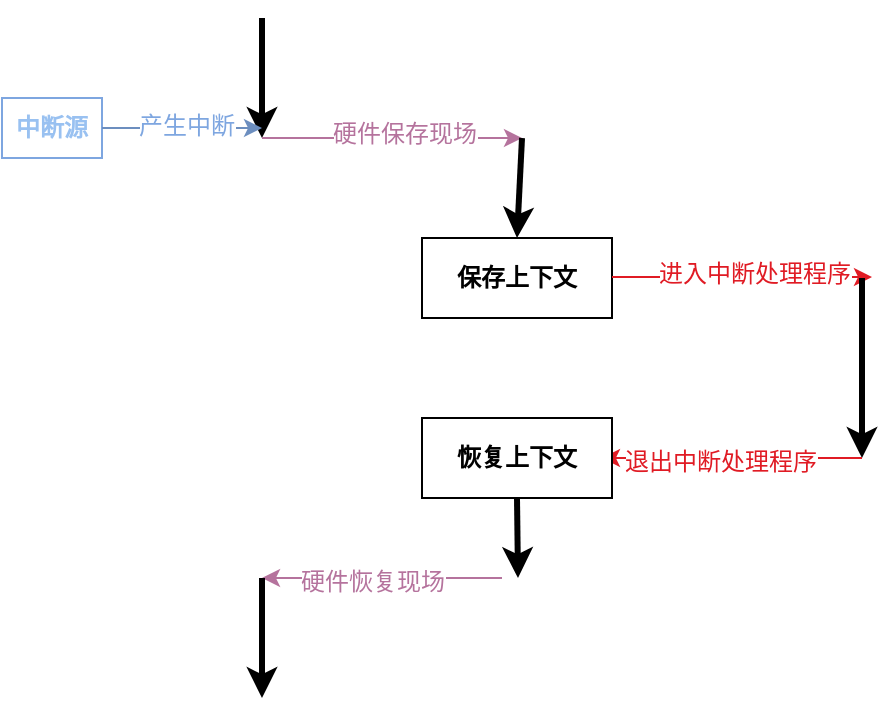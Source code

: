 <mxfile version="21.6.9" type="device">
  <diagram name="整体流程图" id="sg5VoO_3_a_DvW9luaFa">
    <mxGraphModel dx="901" dy="586" grid="1" gridSize="10" guides="1" tooltips="1" connect="1" arrows="1" fold="1" page="1" pageScale="1" pageWidth="850" pageHeight="1100" math="0" shadow="0">
      <root>
        <mxCell id="0" />
        <mxCell id="1" parent="0" />
        <mxCell id="76wR0q4ocS28bMr2vE_f-1" value="&lt;font color=&quot;#99c1f1&quot;&gt;&lt;b&gt;中断源&lt;/b&gt;&lt;/font&gt;" style="rounded=0;whiteSpace=wrap;html=1;strokeColor=#7EA6E0;" vertex="1" parent="1">
          <mxGeometry x="110" y="80" width="50" height="30" as="geometry" />
        </mxCell>
        <mxCell id="76wR0q4ocS28bMr2vE_f-4" value="" style="endArrow=classic;html=1;rounded=0;strokeWidth=3;" edge="1" parent="1">
          <mxGeometry width="50" height="50" relative="1" as="geometry">
            <mxPoint x="240" y="40" as="sourcePoint" />
            <mxPoint x="240" y="100" as="targetPoint" />
          </mxGeometry>
        </mxCell>
        <mxCell id="76wR0q4ocS28bMr2vE_f-5" value="" style="endArrow=classic;html=1;rounded=0;strokeWidth=1;exitX=1;exitY=0.5;exitDx=0;exitDy=0;fillColor=#dae8fc;strokeColor=#6c8ebf;" edge="1" parent="1" source="76wR0q4ocS28bMr2vE_f-1">
          <mxGeometry width="50" height="50" relative="1" as="geometry">
            <mxPoint x="250" y="50" as="sourcePoint" />
            <mxPoint x="240" y="95" as="targetPoint" />
            <Array as="points" />
          </mxGeometry>
        </mxCell>
        <mxCell id="76wR0q4ocS28bMr2vE_f-6" value="&lt;font color=&quot;#7ea6e0&quot; style=&quot;font-size: 12px;&quot;&gt;产生中断&lt;/font&gt;" style="edgeLabel;html=1;align=center;verticalAlign=middle;resizable=0;points=[];" vertex="1" connectable="0" parent="76wR0q4ocS28bMr2vE_f-5">
          <mxGeometry x="0.04" y="1" relative="1" as="geometry">
            <mxPoint as="offset" />
          </mxGeometry>
        </mxCell>
        <mxCell id="76wR0q4ocS28bMr2vE_f-8" value="" style="endArrow=classic;html=1;rounded=0;strokeWidth=1;strokeColor=#B5739D;" edge="1" parent="1">
          <mxGeometry width="50" height="50" relative="1" as="geometry">
            <mxPoint x="240" y="100" as="sourcePoint" />
            <mxPoint x="370" y="100" as="targetPoint" />
          </mxGeometry>
        </mxCell>
        <mxCell id="76wR0q4ocS28bMr2vE_f-9" value="&lt;font color=&quot;#b5739d&quot; style=&quot;font-size: 12px;&quot;&gt;硬件保存现场&lt;/font&gt;" style="edgeLabel;html=1;align=center;verticalAlign=middle;resizable=0;points=[];" vertex="1" connectable="0" parent="76wR0q4ocS28bMr2vE_f-8">
          <mxGeometry x="0.091" y="2" relative="1" as="geometry">
            <mxPoint as="offset" />
          </mxGeometry>
        </mxCell>
        <mxCell id="76wR0q4ocS28bMr2vE_f-10" value="" style="endArrow=classic;html=1;rounded=0;strokeWidth=3;entryX=0.5;entryY=0;entryDx=0;entryDy=0;" edge="1" parent="1" target="76wR0q4ocS28bMr2vE_f-13">
          <mxGeometry width="50" height="50" relative="1" as="geometry">
            <mxPoint x="370" y="100" as="sourcePoint" />
            <mxPoint x="370" y="160" as="targetPoint" />
          </mxGeometry>
        </mxCell>
        <mxCell id="76wR0q4ocS28bMr2vE_f-13" value="&lt;b&gt;保存上下文&lt;/b&gt;" style="rounded=0;whiteSpace=wrap;html=1;" vertex="1" parent="1">
          <mxGeometry x="320" y="150" width="95" height="40" as="geometry" />
        </mxCell>
        <mxCell id="76wR0q4ocS28bMr2vE_f-14" value="" style="endArrow=classic;html=1;rounded=0;strokeWidth=1;strokeColor=#e01b24;" edge="1" parent="1">
          <mxGeometry width="50" height="50" relative="1" as="geometry">
            <mxPoint x="415" y="169.5" as="sourcePoint" />
            <mxPoint x="545" y="169.5" as="targetPoint" />
          </mxGeometry>
        </mxCell>
        <mxCell id="76wR0q4ocS28bMr2vE_f-15" value="&lt;font color=&quot;#e01b24&quot; style=&quot;font-size: 12px;&quot;&gt;进入中断处理程序&lt;/font&gt;" style="edgeLabel;html=1;align=center;verticalAlign=middle;resizable=0;points=[];" vertex="1" connectable="0" parent="76wR0q4ocS28bMr2vE_f-14">
          <mxGeometry x="0.091" y="2" relative="1" as="geometry">
            <mxPoint as="offset" />
          </mxGeometry>
        </mxCell>
        <mxCell id="76wR0q4ocS28bMr2vE_f-17" value="" style="endArrow=classic;html=1;rounded=0;strokeWidth=3;" edge="1" parent="1">
          <mxGeometry width="50" height="50" relative="1" as="geometry">
            <mxPoint x="540" y="170" as="sourcePoint" />
            <mxPoint x="540" y="260" as="targetPoint" />
          </mxGeometry>
        </mxCell>
        <mxCell id="76wR0q4ocS28bMr2vE_f-18" value="" style="endArrow=classic;html=1;rounded=0;strokeWidth=1;strokeColor=#e01b24;entryX=0.947;entryY=0.5;entryDx=0;entryDy=0;entryPerimeter=0;" edge="1" parent="1" target="76wR0q4ocS28bMr2vE_f-20">
          <mxGeometry width="50" height="50" relative="1" as="geometry">
            <mxPoint x="540" y="260" as="sourcePoint" />
            <mxPoint x="420" y="260" as="targetPoint" />
          </mxGeometry>
        </mxCell>
        <mxCell id="76wR0q4ocS28bMr2vE_f-19" value="&lt;font color=&quot;#e01b24&quot; style=&quot;font-size: 12px;&quot;&gt;退出中断处理程序&lt;/font&gt;" style="edgeLabel;html=1;align=center;verticalAlign=middle;resizable=0;points=[];" vertex="1" connectable="0" parent="76wR0q4ocS28bMr2vE_f-18">
          <mxGeometry x="0.091" y="2" relative="1" as="geometry">
            <mxPoint as="offset" />
          </mxGeometry>
        </mxCell>
        <mxCell id="76wR0q4ocS28bMr2vE_f-20" value="&lt;b&gt;恢复上下文&lt;/b&gt;" style="rounded=0;whiteSpace=wrap;html=1;" vertex="1" parent="1">
          <mxGeometry x="320" y="240" width="95" height="40" as="geometry" />
        </mxCell>
        <mxCell id="76wR0q4ocS28bMr2vE_f-21" value="" style="endArrow=classic;html=1;rounded=0;strokeWidth=3;exitX=0.5;exitY=1;exitDx=0;exitDy=0;" edge="1" parent="1" source="76wR0q4ocS28bMr2vE_f-20">
          <mxGeometry width="50" height="50" relative="1" as="geometry">
            <mxPoint x="380" y="110" as="sourcePoint" />
            <mxPoint x="368" y="320" as="targetPoint" />
          </mxGeometry>
        </mxCell>
        <mxCell id="76wR0q4ocS28bMr2vE_f-22" value="" style="endArrow=classic;html=1;rounded=0;strokeWidth=1;strokeColor=#B5739D;" edge="1" parent="1">
          <mxGeometry width="50" height="50" relative="1" as="geometry">
            <mxPoint x="360" y="320" as="sourcePoint" />
            <mxPoint x="240" y="320" as="targetPoint" />
          </mxGeometry>
        </mxCell>
        <mxCell id="76wR0q4ocS28bMr2vE_f-23" value="&lt;font color=&quot;#b5739d&quot; style=&quot;font-size: 12px;&quot;&gt;硬件恢复现场&lt;/font&gt;" style="edgeLabel;html=1;align=center;verticalAlign=middle;resizable=0;points=[];" vertex="1" connectable="0" parent="76wR0q4ocS28bMr2vE_f-22">
          <mxGeometry x="0.091" y="2" relative="1" as="geometry">
            <mxPoint as="offset" />
          </mxGeometry>
        </mxCell>
        <mxCell id="76wR0q4ocS28bMr2vE_f-24" value="" style="endArrow=classic;html=1;rounded=0;strokeWidth=3;" edge="1" parent="1">
          <mxGeometry width="50" height="50" relative="1" as="geometry">
            <mxPoint x="240" y="320" as="sourcePoint" />
            <mxPoint x="240" y="380" as="targetPoint" />
          </mxGeometry>
        </mxCell>
      </root>
    </mxGraphModel>
  </diagram>
</mxfile>
